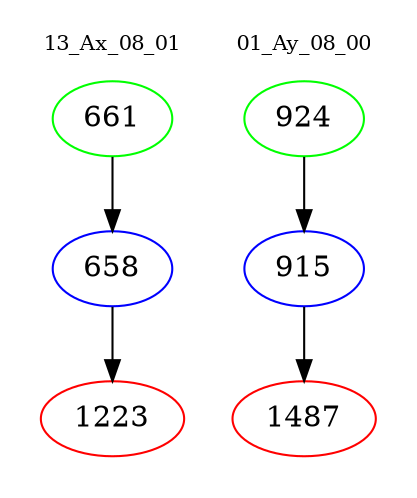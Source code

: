 digraph{
subgraph cluster_0 {
color = white
label = "13_Ax_08_01";
fontsize=10;
T0_661 [label="661", color="green"]
T0_661 -> T0_658 [color="black"]
T0_658 [label="658", color="blue"]
T0_658 -> T0_1223 [color="black"]
T0_1223 [label="1223", color="red"]
}
subgraph cluster_1 {
color = white
label = "01_Ay_08_00";
fontsize=10;
T1_924 [label="924", color="green"]
T1_924 -> T1_915 [color="black"]
T1_915 [label="915", color="blue"]
T1_915 -> T1_1487 [color="black"]
T1_1487 [label="1487", color="red"]
}
}
